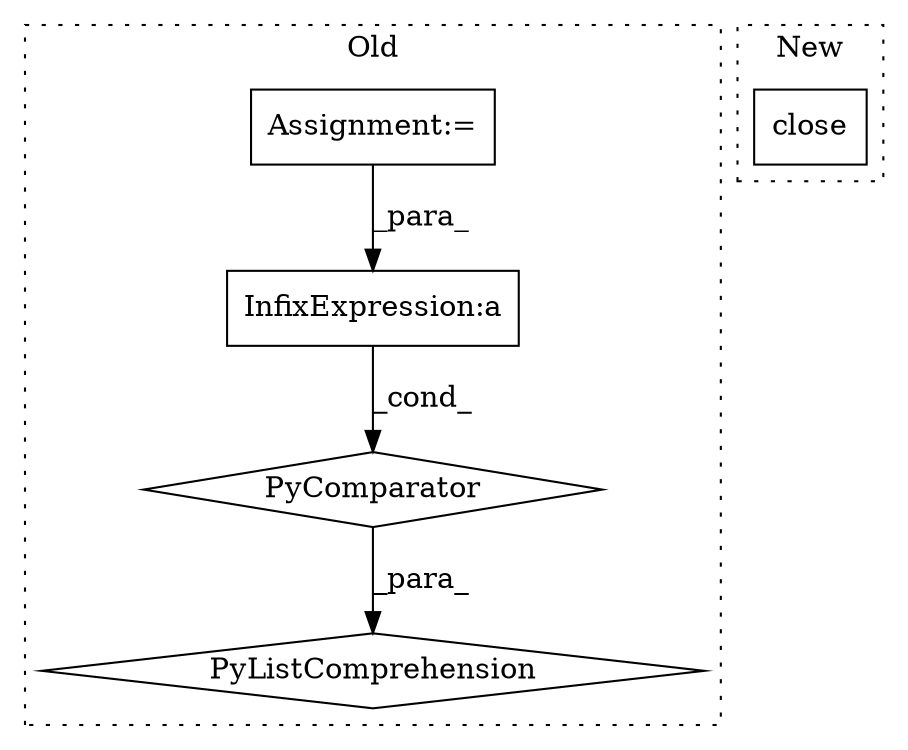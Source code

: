 digraph G {
subgraph cluster0 {
1 [label="PyListComprehension" a="109" s="9064" l="136" shape="diamond"];
3 [label="Assignment:=" a="7" s="8907" l="1" shape="box"];
4 [label="PyComparator" a="113" s="9137" l="55" shape="diamond"];
5 [label="InfixExpression:a" a="27" s="8967" l="3" shape="box"];
label = "Old";
style="dotted";
}
subgraph cluster1 {
2 [label="close" a="32" s="8813" l="7" shape="box"];
label = "New";
style="dotted";
}
3 -> 5 [label="_para_"];
4 -> 1 [label="_para_"];
5 -> 4 [label="_cond_"];
}